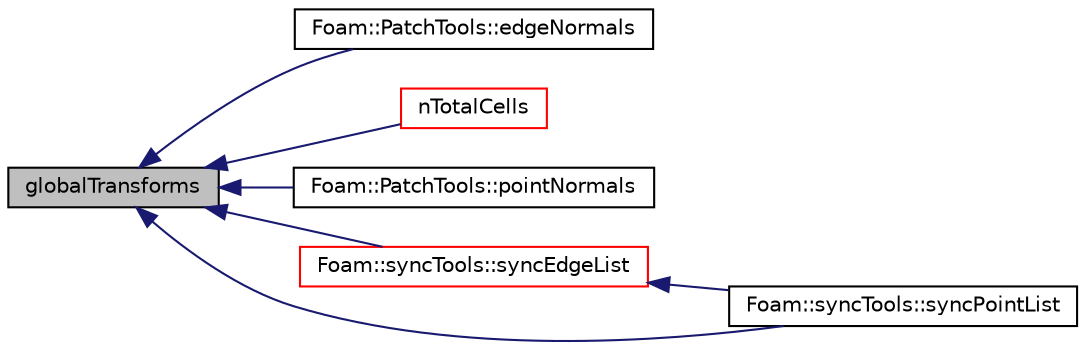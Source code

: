 digraph "globalTransforms"
{
  bgcolor="transparent";
  edge [fontname="Helvetica",fontsize="10",labelfontname="Helvetica",labelfontsize="10"];
  node [fontname="Helvetica",fontsize="10",shape=record];
  rankdir="LR";
  Node2120 [label="globalTransforms",height=0.2,width=0.4,color="black", fillcolor="grey75", style="filled", fontcolor="black"];
  Node2120 -> Node2121 [dir="back",color="midnightblue",fontsize="10",style="solid",fontname="Helvetica"];
  Node2121 [label="Foam::PatchTools::edgeNormals",height=0.2,width=0.4,color="black",URL="$a28681.html#a48f55bbbe3632b208e3f15dc9ca17103"];
  Node2120 -> Node2122 [dir="back",color="midnightblue",fontsize="10",style="solid",fontname="Helvetica"];
  Node2122 [label="nTotalCells",height=0.2,width=0.4,color="red",URL="$a28485.html#af5f312e4d0bc5cbcc088e7c247d3a97a",tooltip="Return total number of cells in decomposed mesh. "];
  Node2120 -> Node2146 [dir="back",color="midnightblue",fontsize="10",style="solid",fontname="Helvetica"];
  Node2146 [label="Foam::PatchTools::pointNormals",height=0.2,width=0.4,color="black",URL="$a28681.html#ab60186b13b96788288ecfa924a6950d2"];
  Node2120 -> Node2147 [dir="back",color="midnightblue",fontsize="10",style="solid",fontname="Helvetica"];
  Node2147 [label="Foam::syncTools::syncEdgeList",height=0.2,width=0.4,color="red",URL="$a28657.html#a5ed3e64d2ef89e3823674727ea1b3d58",tooltip="Synchronize values on all mesh edges. "];
  Node2147 -> Node2194 [dir="back",color="midnightblue",fontsize="10",style="solid",fontname="Helvetica"];
  Node2194 [label="Foam::syncTools::syncPointList",height=0.2,width=0.4,color="black",URL="$a28657.html#a334197e1b70d6e0b87da5cb827940dd4",tooltip="Synchronize values on selected mesh points. "];
  Node2120 -> Node2194 [dir="back",color="midnightblue",fontsize="10",style="solid",fontname="Helvetica"];
}
